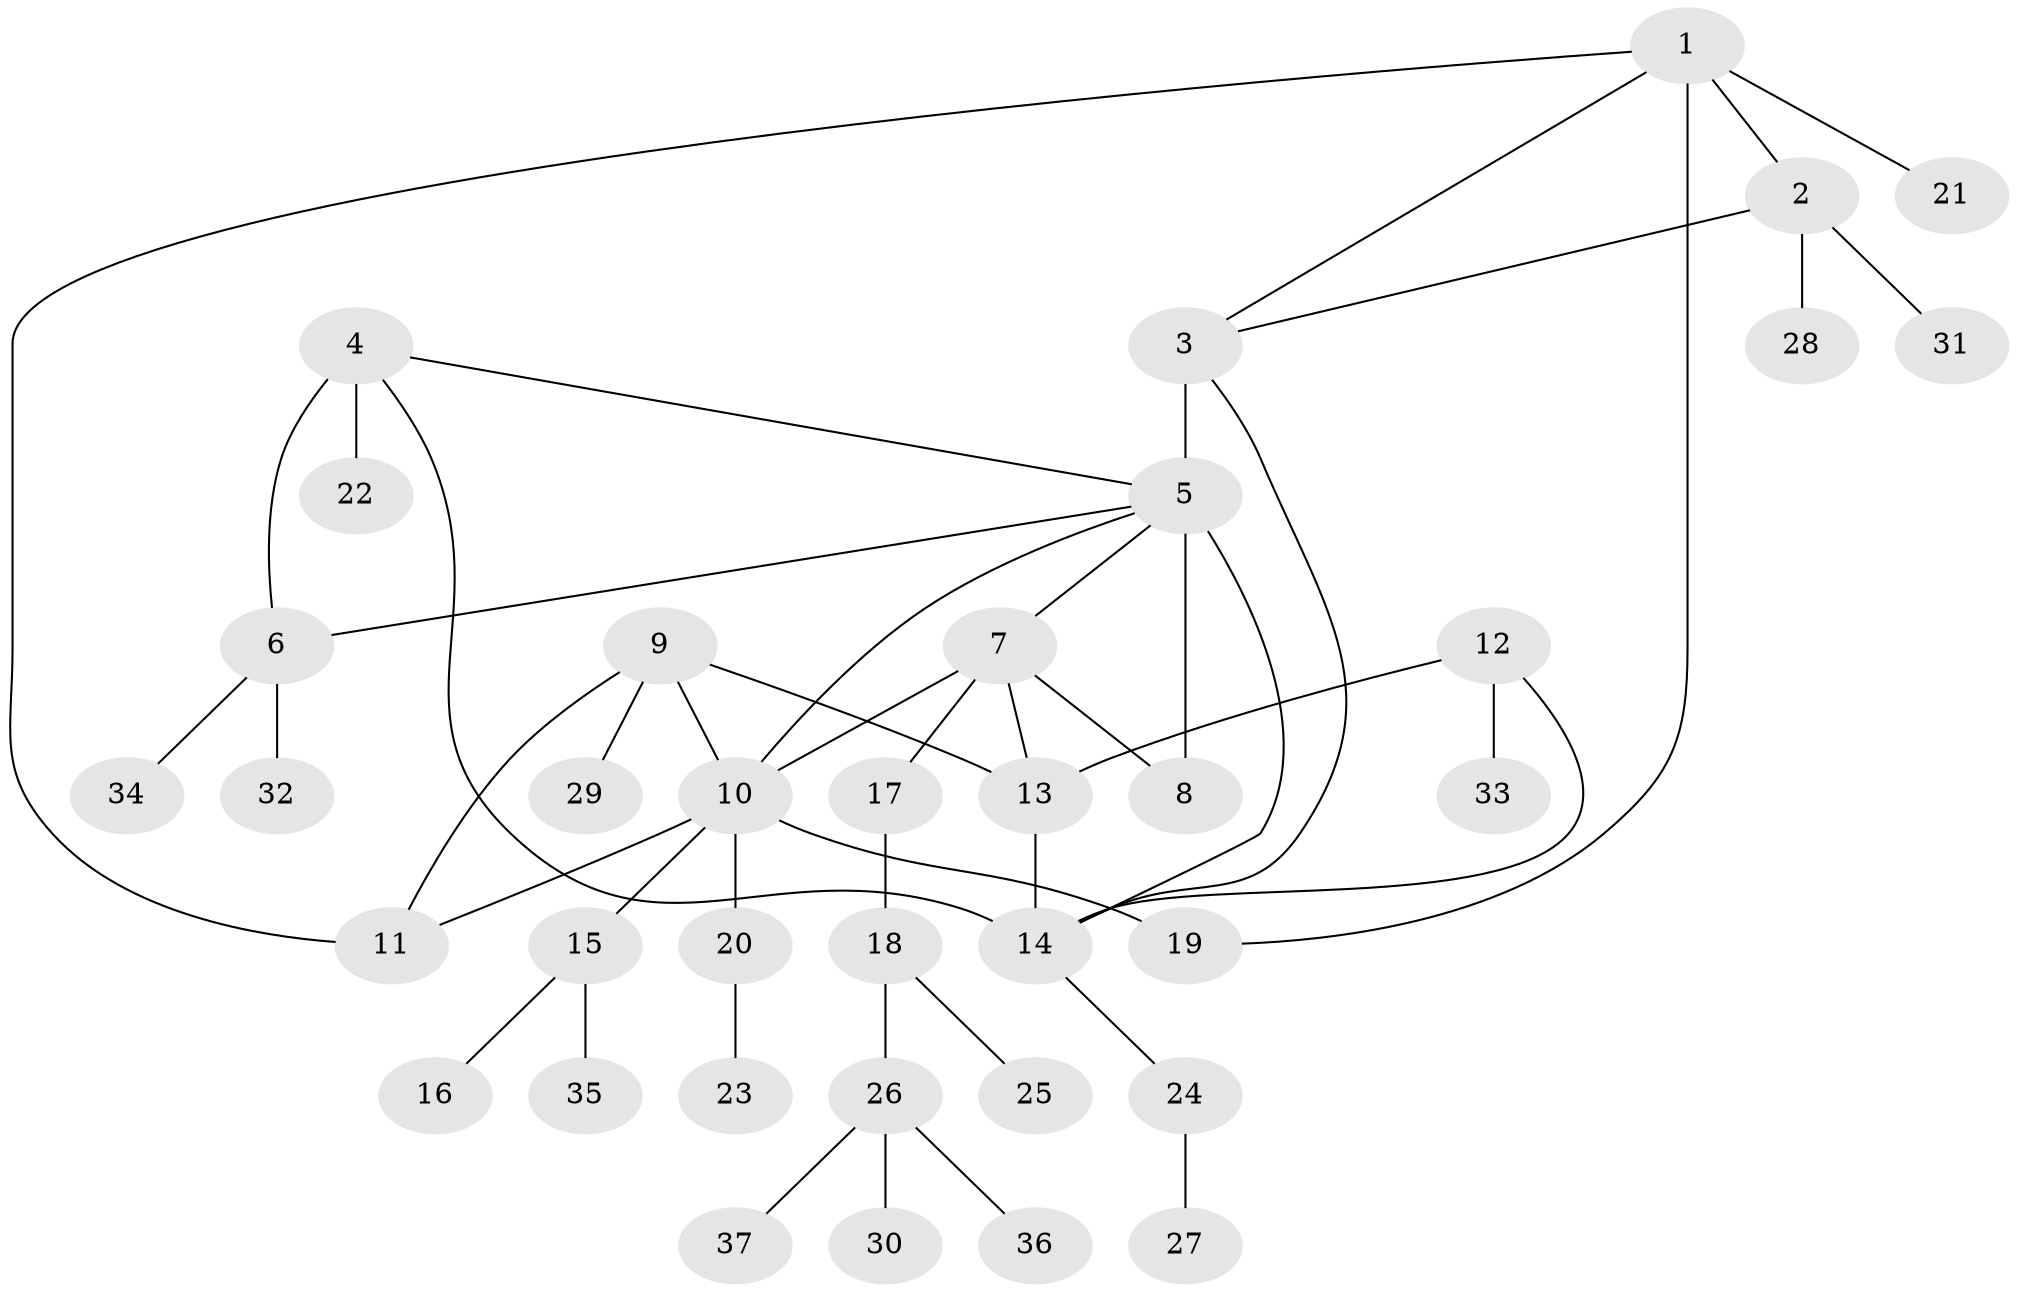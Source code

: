 // original degree distribution, {6: 0.02702702702702703, 5: 0.06756756756756757, 9: 0.013513513513513514, 7: 0.05405405405405406, 3: 0.04054054054054054, 4: 0.05405405405405406, 11: 0.013513513513513514, 2: 0.10810810810810811, 1: 0.6216216216216216}
// Generated by graph-tools (version 1.1) at 2025/37/03/09/25 02:37:44]
// undirected, 37 vertices, 48 edges
graph export_dot {
graph [start="1"]
  node [color=gray90,style=filled];
  1;
  2;
  3;
  4;
  5;
  6;
  7;
  8;
  9;
  10;
  11;
  12;
  13;
  14;
  15;
  16;
  17;
  18;
  19;
  20;
  21;
  22;
  23;
  24;
  25;
  26;
  27;
  28;
  29;
  30;
  31;
  32;
  33;
  34;
  35;
  36;
  37;
  1 -- 2 [weight=1.0];
  1 -- 3 [weight=1.0];
  1 -- 11 [weight=1.0];
  1 -- 19 [weight=1.0];
  1 -- 21 [weight=1.0];
  2 -- 3 [weight=1.0];
  2 -- 28 [weight=1.0];
  2 -- 31 [weight=1.0];
  3 -- 5 [weight=5.0];
  3 -- 14 [weight=1.0];
  4 -- 5 [weight=1.0];
  4 -- 6 [weight=1.0];
  4 -- 14 [weight=1.0];
  4 -- 22 [weight=2.0];
  5 -- 6 [weight=1.0];
  5 -- 7 [weight=1.0];
  5 -- 8 [weight=1.0];
  5 -- 10 [weight=1.0];
  5 -- 14 [weight=1.0];
  6 -- 32 [weight=3.0];
  6 -- 34 [weight=1.0];
  7 -- 8 [weight=1.0];
  7 -- 10 [weight=1.0];
  7 -- 13 [weight=1.0];
  7 -- 17 [weight=2.0];
  9 -- 10 [weight=1.0];
  9 -- 11 [weight=1.0];
  9 -- 13 [weight=1.0];
  9 -- 29 [weight=1.0];
  10 -- 11 [weight=1.0];
  10 -- 15 [weight=1.0];
  10 -- 19 [weight=4.0];
  10 -- 20 [weight=1.0];
  12 -- 13 [weight=1.0];
  12 -- 14 [weight=1.0];
  12 -- 33 [weight=4.0];
  13 -- 14 [weight=1.0];
  14 -- 24 [weight=1.0];
  15 -- 16 [weight=1.0];
  15 -- 35 [weight=1.0];
  17 -- 18 [weight=1.0];
  18 -- 25 [weight=1.0];
  18 -- 26 [weight=1.0];
  20 -- 23 [weight=1.0];
  24 -- 27 [weight=1.0];
  26 -- 30 [weight=1.0];
  26 -- 36 [weight=1.0];
  26 -- 37 [weight=1.0];
}
